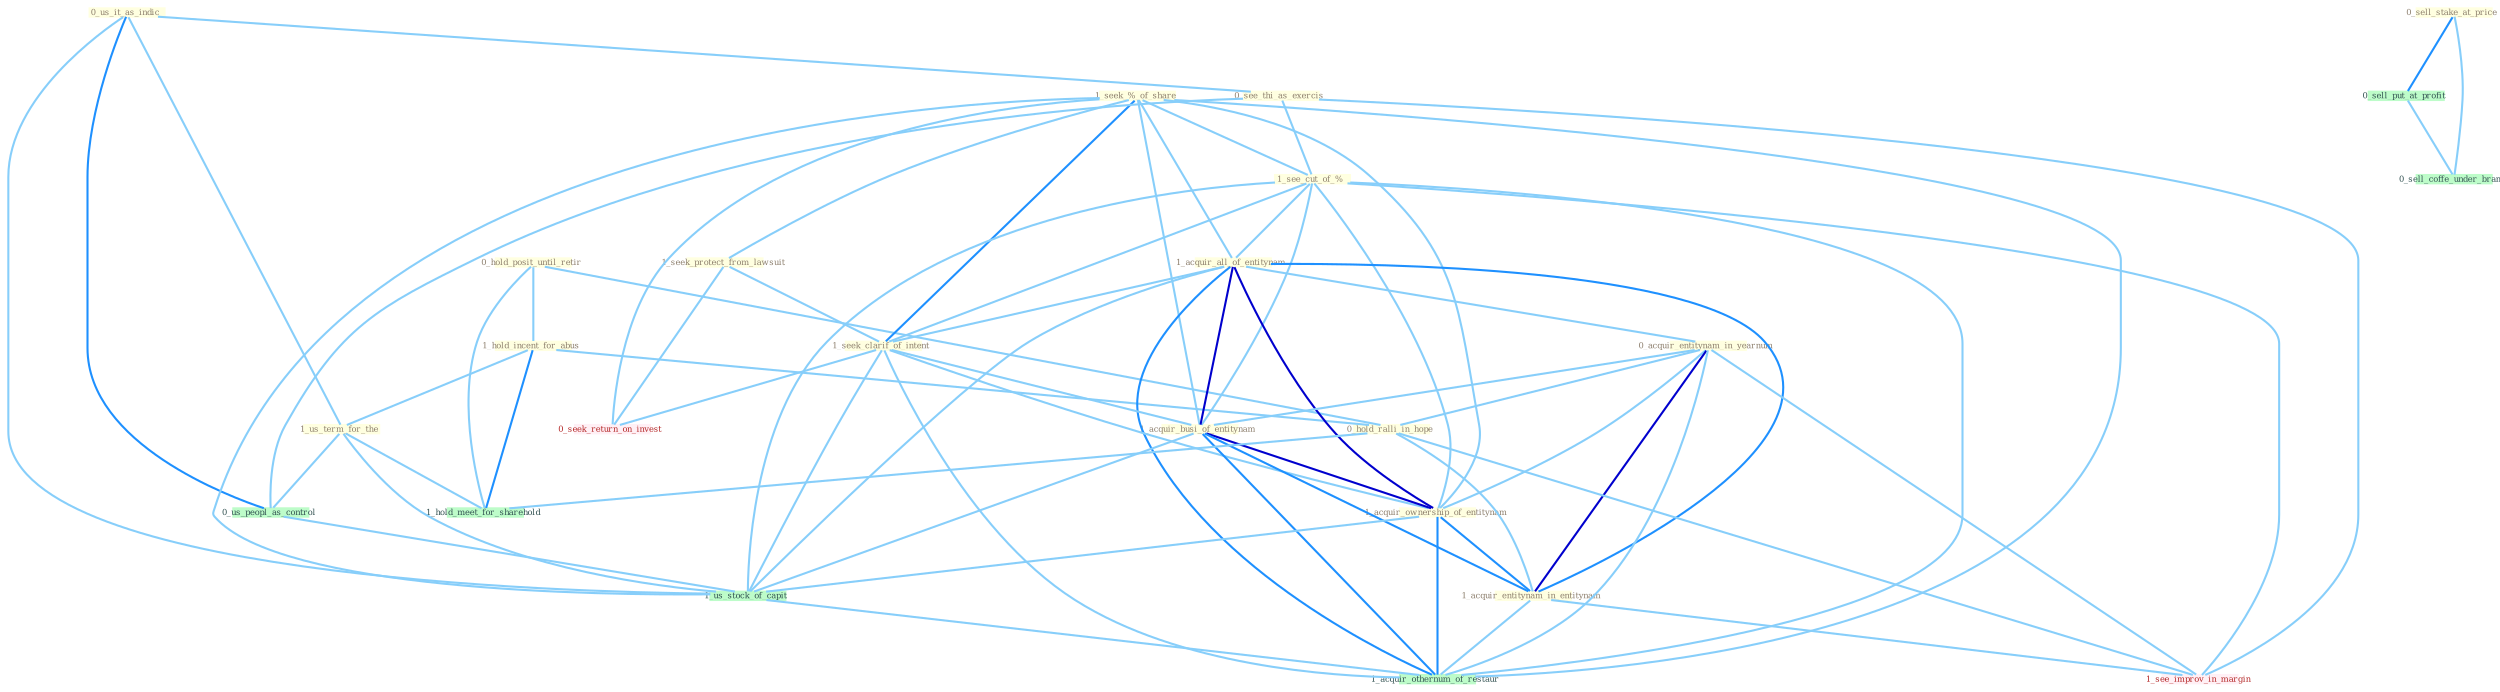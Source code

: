 Graph G{ 
    node
    [shape=polygon,style=filled,width=.5,height=.06,color="#BDFCC9",fixedsize=true,fontsize=4,
    fontcolor="#2f4f4f"];
    {node
    [color="#ffffe0", fontcolor="#8b7d6b"] "0_us_it_as_indic " "0_hold_posit_until_retir " "1_seek_%_of_share " "0_see_thi_as_exercis " "1_see_cut_of_% " "1_hold_incent_for_abus " "1_acquir_all_of_entitynam " "1_seek_protect_from_lawsuit " "0_acquir_entitynam_in_yearnum " "0_sell_stake_at_price " "1_seek_clarif_of_intent " "1_acquir_busi_of_entitynam " "1_acquir_ownership_of_entitynam " "0_hold_ralli_in_hope " "1_us_term_for_the " "1_acquir_entitynam_in_entitynam "}
{node [color="#fff0f5", fontcolor="#b22222"] "0_seek_return_on_invest " "1_see_improv_in_margin "}
edge [color="#B0E2FF"];

	"0_us_it_as_indic " -- "0_see_thi_as_exercis " [w="1", color="#87cefa" ];
	"0_us_it_as_indic " -- "1_us_term_for_the " [w="1", color="#87cefa" ];
	"0_us_it_as_indic " -- "0_us_peopl_as_control " [w="2", color="#1e90ff" , len=0.8];
	"0_us_it_as_indic " -- "1_us_stock_of_capit " [w="1", color="#87cefa" ];
	"0_hold_posit_until_retir " -- "1_hold_incent_for_abus " [w="1", color="#87cefa" ];
	"0_hold_posit_until_retir " -- "0_hold_ralli_in_hope " [w="1", color="#87cefa" ];
	"0_hold_posit_until_retir " -- "1_hold_meet_for_sharehold " [w="1", color="#87cefa" ];
	"1_seek_%_of_share " -- "1_see_cut_of_% " [w="1", color="#87cefa" ];
	"1_seek_%_of_share " -- "1_acquir_all_of_entitynam " [w="1", color="#87cefa" ];
	"1_seek_%_of_share " -- "1_seek_protect_from_lawsuit " [w="1", color="#87cefa" ];
	"1_seek_%_of_share " -- "1_seek_clarif_of_intent " [w="2", color="#1e90ff" , len=0.8];
	"1_seek_%_of_share " -- "1_acquir_busi_of_entitynam " [w="1", color="#87cefa" ];
	"1_seek_%_of_share " -- "1_acquir_ownership_of_entitynam " [w="1", color="#87cefa" ];
	"1_seek_%_of_share " -- "0_seek_return_on_invest " [w="1", color="#87cefa" ];
	"1_seek_%_of_share " -- "1_us_stock_of_capit " [w="1", color="#87cefa" ];
	"1_seek_%_of_share " -- "1_acquir_othernum_of_restaur " [w="1", color="#87cefa" ];
	"0_see_thi_as_exercis " -- "1_see_cut_of_% " [w="1", color="#87cefa" ];
	"0_see_thi_as_exercis " -- "0_us_peopl_as_control " [w="1", color="#87cefa" ];
	"0_see_thi_as_exercis " -- "1_see_improv_in_margin " [w="1", color="#87cefa" ];
	"1_see_cut_of_% " -- "1_acquir_all_of_entitynam " [w="1", color="#87cefa" ];
	"1_see_cut_of_% " -- "1_seek_clarif_of_intent " [w="1", color="#87cefa" ];
	"1_see_cut_of_% " -- "1_acquir_busi_of_entitynam " [w="1", color="#87cefa" ];
	"1_see_cut_of_% " -- "1_acquir_ownership_of_entitynam " [w="1", color="#87cefa" ];
	"1_see_cut_of_% " -- "1_us_stock_of_capit " [w="1", color="#87cefa" ];
	"1_see_cut_of_% " -- "1_see_improv_in_margin " [w="1", color="#87cefa" ];
	"1_see_cut_of_% " -- "1_acquir_othernum_of_restaur " [w="1", color="#87cefa" ];
	"1_hold_incent_for_abus " -- "0_hold_ralli_in_hope " [w="1", color="#87cefa" ];
	"1_hold_incent_for_abus " -- "1_us_term_for_the " [w="1", color="#87cefa" ];
	"1_hold_incent_for_abus " -- "1_hold_meet_for_sharehold " [w="2", color="#1e90ff" , len=0.8];
	"1_acquir_all_of_entitynam " -- "0_acquir_entitynam_in_yearnum " [w="1", color="#87cefa" ];
	"1_acquir_all_of_entitynam " -- "1_seek_clarif_of_intent " [w="1", color="#87cefa" ];
	"1_acquir_all_of_entitynam " -- "1_acquir_busi_of_entitynam " [w="3", color="#0000cd" , len=0.6];
	"1_acquir_all_of_entitynam " -- "1_acquir_ownership_of_entitynam " [w="3", color="#0000cd" , len=0.6];
	"1_acquir_all_of_entitynam " -- "1_acquir_entitynam_in_entitynam " [w="2", color="#1e90ff" , len=0.8];
	"1_acquir_all_of_entitynam " -- "1_us_stock_of_capit " [w="1", color="#87cefa" ];
	"1_acquir_all_of_entitynam " -- "1_acquir_othernum_of_restaur " [w="2", color="#1e90ff" , len=0.8];
	"1_seek_protect_from_lawsuit " -- "1_seek_clarif_of_intent " [w="1", color="#87cefa" ];
	"1_seek_protect_from_lawsuit " -- "0_seek_return_on_invest " [w="1", color="#87cefa" ];
	"0_acquir_entitynam_in_yearnum " -- "1_acquir_busi_of_entitynam " [w="1", color="#87cefa" ];
	"0_acquir_entitynam_in_yearnum " -- "1_acquir_ownership_of_entitynam " [w="1", color="#87cefa" ];
	"0_acquir_entitynam_in_yearnum " -- "0_hold_ralli_in_hope " [w="1", color="#87cefa" ];
	"0_acquir_entitynam_in_yearnum " -- "1_acquir_entitynam_in_entitynam " [w="3", color="#0000cd" , len=0.6];
	"0_acquir_entitynam_in_yearnum " -- "1_see_improv_in_margin " [w="1", color="#87cefa" ];
	"0_acquir_entitynam_in_yearnum " -- "1_acquir_othernum_of_restaur " [w="1", color="#87cefa" ];
	"0_sell_stake_at_price " -- "0_sell_put_at_profit " [w="2", color="#1e90ff" , len=0.8];
	"0_sell_stake_at_price " -- "0_sell_coffe_under_brand " [w="1", color="#87cefa" ];
	"1_seek_clarif_of_intent " -- "1_acquir_busi_of_entitynam " [w="1", color="#87cefa" ];
	"1_seek_clarif_of_intent " -- "1_acquir_ownership_of_entitynam " [w="1", color="#87cefa" ];
	"1_seek_clarif_of_intent " -- "0_seek_return_on_invest " [w="1", color="#87cefa" ];
	"1_seek_clarif_of_intent " -- "1_us_stock_of_capit " [w="1", color="#87cefa" ];
	"1_seek_clarif_of_intent " -- "1_acquir_othernum_of_restaur " [w="1", color="#87cefa" ];
	"1_acquir_busi_of_entitynam " -- "1_acquir_ownership_of_entitynam " [w="3", color="#0000cd" , len=0.6];
	"1_acquir_busi_of_entitynam " -- "1_acquir_entitynam_in_entitynam " [w="2", color="#1e90ff" , len=0.8];
	"1_acquir_busi_of_entitynam " -- "1_us_stock_of_capit " [w="1", color="#87cefa" ];
	"1_acquir_busi_of_entitynam " -- "1_acquir_othernum_of_restaur " [w="2", color="#1e90ff" , len=0.8];
	"1_acquir_ownership_of_entitynam " -- "1_acquir_entitynam_in_entitynam " [w="2", color="#1e90ff" , len=0.8];
	"1_acquir_ownership_of_entitynam " -- "1_us_stock_of_capit " [w="1", color="#87cefa" ];
	"1_acquir_ownership_of_entitynam " -- "1_acquir_othernum_of_restaur " [w="2", color="#1e90ff" , len=0.8];
	"0_hold_ralli_in_hope " -- "1_acquir_entitynam_in_entitynam " [w="1", color="#87cefa" ];
	"0_hold_ralli_in_hope " -- "1_see_improv_in_margin " [w="1", color="#87cefa" ];
	"0_hold_ralli_in_hope " -- "1_hold_meet_for_sharehold " [w="1", color="#87cefa" ];
	"1_us_term_for_the " -- "0_us_peopl_as_control " [w="1", color="#87cefa" ];
	"1_us_term_for_the " -- "1_us_stock_of_capit " [w="1", color="#87cefa" ];
	"1_us_term_for_the " -- "1_hold_meet_for_sharehold " [w="1", color="#87cefa" ];
	"1_acquir_entitynam_in_entitynam " -- "1_see_improv_in_margin " [w="1", color="#87cefa" ];
	"1_acquir_entitynam_in_entitynam " -- "1_acquir_othernum_of_restaur " [w="1", color="#87cefa" ];
	"0_us_peopl_as_control " -- "1_us_stock_of_capit " [w="1", color="#87cefa" ];
	"0_sell_put_at_profit " -- "0_sell_coffe_under_brand " [w="1", color="#87cefa" ];
	"1_us_stock_of_capit " -- "1_acquir_othernum_of_restaur " [w="1", color="#87cefa" ];
}